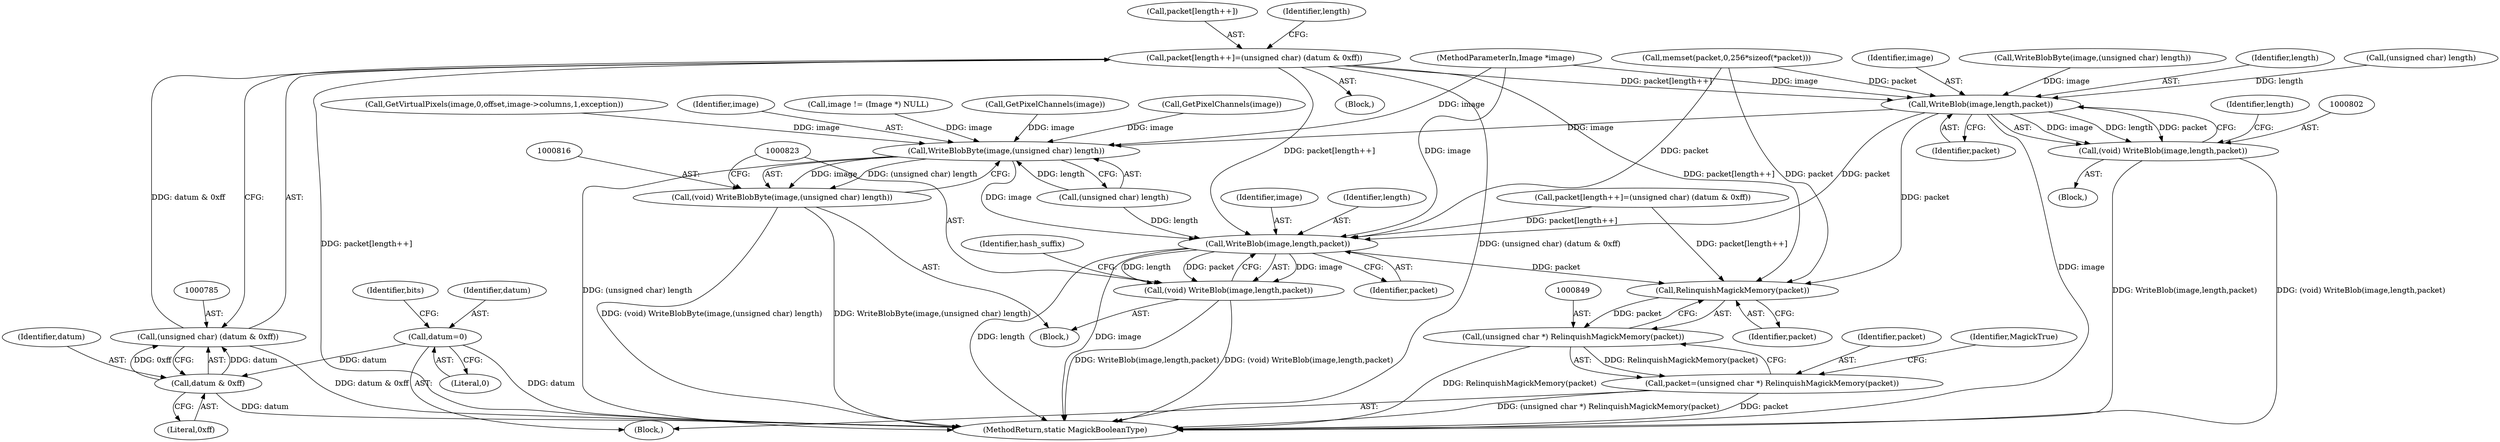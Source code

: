 digraph "0_ImageMagick6_61135001a625364e29bdce83832f043eebde7b5a_0@array" {
"1000779" [label="(Call,packet[length++]=(unsigned char) (datum & 0xff))"];
"1000784" [label="(Call,(unsigned char) (datum & 0xff))"];
"1000786" [label="(Call,datum & 0xff)"];
"1000410" [label="(Call,datum=0)"];
"1000803" [label="(Call,WriteBlob(image,length,packet))"];
"1000801" [label="(Call,(void) WriteBlob(image,length,packet))"];
"1000817" [label="(Call,WriteBlobByte(image,(unsigned char) length))"];
"1000815" [label="(Call,(void) WriteBlobByte(image,(unsigned char) length))"];
"1000824" [label="(Call,WriteBlob(image,length,packet))"];
"1000822" [label="(Call,(void) WriteBlob(image,length,packet))"];
"1000850" [label="(Call,RelinquishMagickMemory(packet))"];
"1000848" [label="(Call,(unsigned char *) RelinquishMagickMemory(packet))"];
"1000846" [label="(Call,packet=(unsigned char *) RelinquishMagickMemory(packet))"];
"1000788" [label="(Literal,0xff)"];
"1000826" [label="(Identifier,length)"];
"1000803" [label="(Call,WriteBlob(image,length,packet))"];
"1000796" [label="(Call,WriteBlobByte(image,(unsigned char) length))"];
"1000793" [label="(Block,)"];
"1000801" [label="(Call,(void) WriteBlob(image,length,packet))"];
"1000784" [label="(Call,(unsigned char) (datum & 0xff))"];
"1000114" [label="(MethodParameterIn,Image *image)"];
"1000851" [label="(Identifier,packet)"];
"1000412" [label="(Literal,0)"];
"1000815" [label="(Call,(void) WriteBlobByte(image,(unsigned char) length))"];
"1000829" [label="(Identifier,hash_suffix)"];
"1000805" [label="(Identifier,length)"];
"1000824" [label="(Call,WriteBlob(image,length,packet))"];
"1000847" [label="(Identifier,packet)"];
"1000780" [label="(Call,packet[length++])"];
"1000798" [label="(Call,(unsigned char) length)"];
"1000827" [label="(Identifier,packet)"];
"1000411" [label="(Identifier,datum)"];
"1000144" [label="(Call,packet[length++]=(unsigned char) (datum & 0xff))"];
"1000804" [label="(Identifier,image)"];
"1000414" [label="(Identifier,bits)"];
"1000806" [label="(Identifier,packet)"];
"1000819" [label="(Call,(unsigned char) length)"];
"1000117" [label="(Block,)"];
"1000818" [label="(Identifier,image)"];
"1000814" [label="(Block,)"];
"1000778" [label="(Block,)"];
"1000779" [label="(Call,packet[length++]=(unsigned char) (datum & 0xff))"];
"1000410" [label="(Call,datum=0)"];
"1000808" [label="(Identifier,length)"];
"1000222" [label="(Call,image != (Image *) NULL)"];
"1000475" [label="(Call,GetPixelChannels(image))"];
"1000517" [label="(Call,GetPixelChannels(image))"];
"1000853" [label="(Identifier,MagickTrue)"];
"1000786" [label="(Call,datum & 0xff)"];
"1000854" [label="(MethodReturn,static MagickBooleanType)"];
"1000817" [label="(Call,WriteBlobByte(image,(unsigned char) length))"];
"1000822" [label="(Call,(void) WriteBlob(image,length,packet))"];
"1000343" [label="(Call,memset(packet,0,256*sizeof(*packet)))"];
"1000787" [label="(Identifier,datum)"];
"1000848" [label="(Call,(unsigned char *) RelinquishMagickMemory(packet))"];
"1000850" [label="(Call,RelinquishMagickMemory(packet))"];
"1000846" [label="(Call,packet=(unsigned char *) RelinquishMagickMemory(packet))"];
"1000791" [label="(Identifier,length)"];
"1000445" [label="(Call,GetVirtualPixels(image,0,offset,image->columns,1,exception))"];
"1000825" [label="(Identifier,image)"];
"1000779" -> "1000778"  [label="AST: "];
"1000779" -> "1000784"  [label="CFG: "];
"1000780" -> "1000779"  [label="AST: "];
"1000784" -> "1000779"  [label="AST: "];
"1000791" -> "1000779"  [label="CFG: "];
"1000779" -> "1000854"  [label="DDG: packet[length++]"];
"1000779" -> "1000854"  [label="DDG: (unsigned char) (datum & 0xff)"];
"1000784" -> "1000779"  [label="DDG: datum & 0xff"];
"1000779" -> "1000803"  [label="DDG: packet[length++]"];
"1000779" -> "1000824"  [label="DDG: packet[length++]"];
"1000779" -> "1000850"  [label="DDG: packet[length++]"];
"1000784" -> "1000786"  [label="CFG: "];
"1000785" -> "1000784"  [label="AST: "];
"1000786" -> "1000784"  [label="AST: "];
"1000784" -> "1000854"  [label="DDG: datum & 0xff"];
"1000786" -> "1000784"  [label="DDG: datum"];
"1000786" -> "1000784"  [label="DDG: 0xff"];
"1000786" -> "1000788"  [label="CFG: "];
"1000787" -> "1000786"  [label="AST: "];
"1000788" -> "1000786"  [label="AST: "];
"1000786" -> "1000854"  [label="DDG: datum"];
"1000410" -> "1000786"  [label="DDG: datum"];
"1000410" -> "1000117"  [label="AST: "];
"1000410" -> "1000412"  [label="CFG: "];
"1000411" -> "1000410"  [label="AST: "];
"1000412" -> "1000410"  [label="AST: "];
"1000414" -> "1000410"  [label="CFG: "];
"1000410" -> "1000854"  [label="DDG: datum"];
"1000803" -> "1000801"  [label="AST: "];
"1000803" -> "1000806"  [label="CFG: "];
"1000804" -> "1000803"  [label="AST: "];
"1000805" -> "1000803"  [label="AST: "];
"1000806" -> "1000803"  [label="AST: "];
"1000801" -> "1000803"  [label="CFG: "];
"1000803" -> "1000854"  [label="DDG: image"];
"1000803" -> "1000801"  [label="DDG: image"];
"1000803" -> "1000801"  [label="DDG: length"];
"1000803" -> "1000801"  [label="DDG: packet"];
"1000796" -> "1000803"  [label="DDG: image"];
"1000114" -> "1000803"  [label="DDG: image"];
"1000798" -> "1000803"  [label="DDG: length"];
"1000343" -> "1000803"  [label="DDG: packet"];
"1000803" -> "1000817"  [label="DDG: image"];
"1000803" -> "1000824"  [label="DDG: packet"];
"1000803" -> "1000850"  [label="DDG: packet"];
"1000801" -> "1000793"  [label="AST: "];
"1000802" -> "1000801"  [label="AST: "];
"1000808" -> "1000801"  [label="CFG: "];
"1000801" -> "1000854"  [label="DDG: WriteBlob(image,length,packet)"];
"1000801" -> "1000854"  [label="DDG: (void) WriteBlob(image,length,packet)"];
"1000817" -> "1000815"  [label="AST: "];
"1000817" -> "1000819"  [label="CFG: "];
"1000818" -> "1000817"  [label="AST: "];
"1000819" -> "1000817"  [label="AST: "];
"1000815" -> "1000817"  [label="CFG: "];
"1000817" -> "1000854"  [label="DDG: (unsigned char) length"];
"1000817" -> "1000815"  [label="DDG: image"];
"1000817" -> "1000815"  [label="DDG: (unsigned char) length"];
"1000222" -> "1000817"  [label="DDG: image"];
"1000475" -> "1000817"  [label="DDG: image"];
"1000517" -> "1000817"  [label="DDG: image"];
"1000445" -> "1000817"  [label="DDG: image"];
"1000114" -> "1000817"  [label="DDG: image"];
"1000819" -> "1000817"  [label="DDG: length"];
"1000817" -> "1000824"  [label="DDG: image"];
"1000815" -> "1000814"  [label="AST: "];
"1000816" -> "1000815"  [label="AST: "];
"1000823" -> "1000815"  [label="CFG: "];
"1000815" -> "1000854"  [label="DDG: WriteBlobByte(image,(unsigned char) length)"];
"1000815" -> "1000854"  [label="DDG: (void) WriteBlobByte(image,(unsigned char) length)"];
"1000824" -> "1000822"  [label="AST: "];
"1000824" -> "1000827"  [label="CFG: "];
"1000825" -> "1000824"  [label="AST: "];
"1000826" -> "1000824"  [label="AST: "];
"1000827" -> "1000824"  [label="AST: "];
"1000822" -> "1000824"  [label="CFG: "];
"1000824" -> "1000854"  [label="DDG: length"];
"1000824" -> "1000854"  [label="DDG: image"];
"1000824" -> "1000822"  [label="DDG: image"];
"1000824" -> "1000822"  [label="DDG: length"];
"1000824" -> "1000822"  [label="DDG: packet"];
"1000114" -> "1000824"  [label="DDG: image"];
"1000819" -> "1000824"  [label="DDG: length"];
"1000343" -> "1000824"  [label="DDG: packet"];
"1000144" -> "1000824"  [label="DDG: packet[length++]"];
"1000824" -> "1000850"  [label="DDG: packet"];
"1000822" -> "1000814"  [label="AST: "];
"1000823" -> "1000822"  [label="AST: "];
"1000829" -> "1000822"  [label="CFG: "];
"1000822" -> "1000854"  [label="DDG: WriteBlob(image,length,packet)"];
"1000822" -> "1000854"  [label="DDG: (void) WriteBlob(image,length,packet)"];
"1000850" -> "1000848"  [label="AST: "];
"1000850" -> "1000851"  [label="CFG: "];
"1000851" -> "1000850"  [label="AST: "];
"1000848" -> "1000850"  [label="CFG: "];
"1000850" -> "1000848"  [label="DDG: packet"];
"1000343" -> "1000850"  [label="DDG: packet"];
"1000144" -> "1000850"  [label="DDG: packet[length++]"];
"1000848" -> "1000846"  [label="AST: "];
"1000849" -> "1000848"  [label="AST: "];
"1000846" -> "1000848"  [label="CFG: "];
"1000848" -> "1000854"  [label="DDG: RelinquishMagickMemory(packet)"];
"1000848" -> "1000846"  [label="DDG: RelinquishMagickMemory(packet)"];
"1000846" -> "1000117"  [label="AST: "];
"1000847" -> "1000846"  [label="AST: "];
"1000853" -> "1000846"  [label="CFG: "];
"1000846" -> "1000854"  [label="DDG: (unsigned char *) RelinquishMagickMemory(packet)"];
"1000846" -> "1000854"  [label="DDG: packet"];
}
